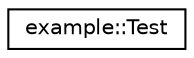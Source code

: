 digraph "Graphical Class Hierarchy"
{
 // LATEX_PDF_SIZE
  edge [fontname="Helvetica",fontsize="10",labelfontname="Helvetica",labelfontsize="10"];
  node [fontname="Helvetica",fontsize="10",shape=record];
  rankdir="LR";
  Node0 [label="example::Test",height=0.2,width=0.4,color="black", fillcolor="white", style="filled",URL="$classexample_1_1_test.html",tooltip=" "];
}
